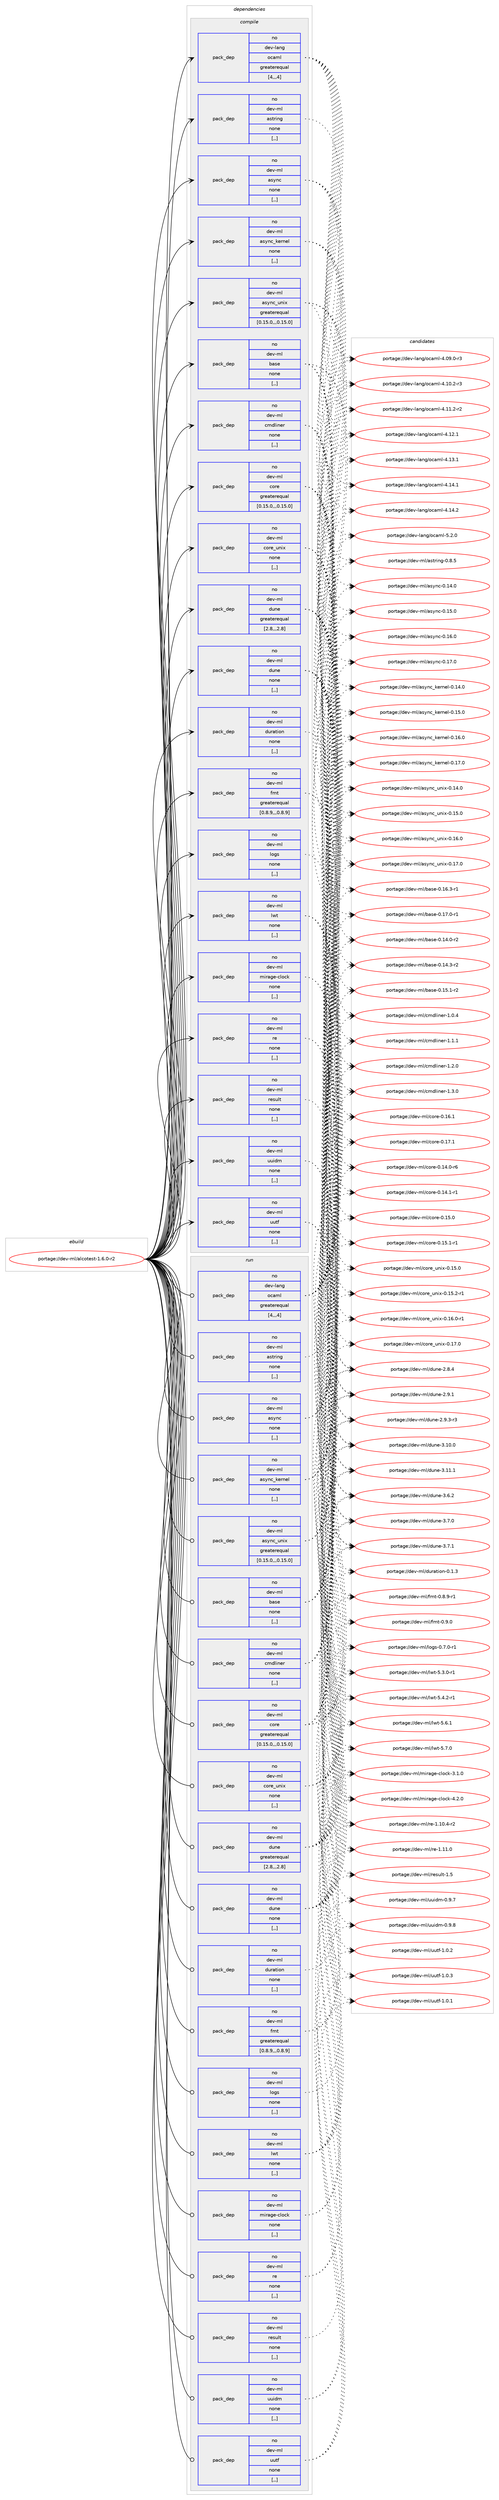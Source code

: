 digraph prolog {

# *************
# Graph options
# *************

newrank=true;
concentrate=true;
compound=true;
graph [rankdir=LR,fontname=Helvetica,fontsize=10,ranksep=1.5];#, ranksep=2.5, nodesep=0.2];
edge  [arrowhead=vee];
node  [fontname=Helvetica,fontsize=10];

# **********
# The ebuild
# **********

subgraph cluster_leftcol {
color=gray;
rank=same;
label=<<i>ebuild</i>>;
id [label="portage://dev-ml/alcotest-1.6.0-r2", color=red, width=4, href="../dev-ml/alcotest-1.6.0-r2.svg"];
}

# ****************
# The dependencies
# ****************

subgraph cluster_midcol {
color=gray;
label=<<i>dependencies</i>>;
subgraph cluster_compile {
fillcolor="#eeeeee";
style=filled;
label=<<i>compile</i>>;
subgraph pack84389 {
dependency113987 [label=<<TABLE BORDER="0" CELLBORDER="1" CELLSPACING="0" CELLPADDING="4" WIDTH="220"><TR><TD ROWSPAN="6" CELLPADDING="30">pack_dep</TD></TR><TR><TD WIDTH="110">no</TD></TR><TR><TD>dev-lang</TD></TR><TR><TD>ocaml</TD></TR><TR><TD>greaterequal</TD></TR><TR><TD>[4,,,4]</TD></TR></TABLE>>, shape=none, color=blue];
}
id:e -> dependency113987:w [weight=20,style="solid",arrowhead="vee"];
subgraph pack84390 {
dependency113988 [label=<<TABLE BORDER="0" CELLBORDER="1" CELLSPACING="0" CELLPADDING="4" WIDTH="220"><TR><TD ROWSPAN="6" CELLPADDING="30">pack_dep</TD></TR><TR><TD WIDTH="110">no</TD></TR><TR><TD>dev-ml</TD></TR><TR><TD>astring</TD></TR><TR><TD>none</TD></TR><TR><TD>[,,]</TD></TR></TABLE>>, shape=none, color=blue];
}
id:e -> dependency113988:w [weight=20,style="solid",arrowhead="vee"];
subgraph pack84391 {
dependency113989 [label=<<TABLE BORDER="0" CELLBORDER="1" CELLSPACING="0" CELLPADDING="4" WIDTH="220"><TR><TD ROWSPAN="6" CELLPADDING="30">pack_dep</TD></TR><TR><TD WIDTH="110">no</TD></TR><TR><TD>dev-ml</TD></TR><TR><TD>async</TD></TR><TR><TD>none</TD></TR><TR><TD>[,,]</TD></TR></TABLE>>, shape=none, color=blue];
}
id:e -> dependency113989:w [weight=20,style="solid",arrowhead="vee"];
subgraph pack84392 {
dependency113990 [label=<<TABLE BORDER="0" CELLBORDER="1" CELLSPACING="0" CELLPADDING="4" WIDTH="220"><TR><TD ROWSPAN="6" CELLPADDING="30">pack_dep</TD></TR><TR><TD WIDTH="110">no</TD></TR><TR><TD>dev-ml</TD></TR><TR><TD>async_kernel</TD></TR><TR><TD>none</TD></TR><TR><TD>[,,]</TD></TR></TABLE>>, shape=none, color=blue];
}
id:e -> dependency113990:w [weight=20,style="solid",arrowhead="vee"];
subgraph pack84393 {
dependency113991 [label=<<TABLE BORDER="0" CELLBORDER="1" CELLSPACING="0" CELLPADDING="4" WIDTH="220"><TR><TD ROWSPAN="6" CELLPADDING="30">pack_dep</TD></TR><TR><TD WIDTH="110">no</TD></TR><TR><TD>dev-ml</TD></TR><TR><TD>async_unix</TD></TR><TR><TD>greaterequal</TD></TR><TR><TD>[0.15.0,,,0.15.0]</TD></TR></TABLE>>, shape=none, color=blue];
}
id:e -> dependency113991:w [weight=20,style="solid",arrowhead="vee"];
subgraph pack84394 {
dependency113992 [label=<<TABLE BORDER="0" CELLBORDER="1" CELLSPACING="0" CELLPADDING="4" WIDTH="220"><TR><TD ROWSPAN="6" CELLPADDING="30">pack_dep</TD></TR><TR><TD WIDTH="110">no</TD></TR><TR><TD>dev-ml</TD></TR><TR><TD>base</TD></TR><TR><TD>none</TD></TR><TR><TD>[,,]</TD></TR></TABLE>>, shape=none, color=blue];
}
id:e -> dependency113992:w [weight=20,style="solid",arrowhead="vee"];
subgraph pack84395 {
dependency113993 [label=<<TABLE BORDER="0" CELLBORDER="1" CELLSPACING="0" CELLPADDING="4" WIDTH="220"><TR><TD ROWSPAN="6" CELLPADDING="30">pack_dep</TD></TR><TR><TD WIDTH="110">no</TD></TR><TR><TD>dev-ml</TD></TR><TR><TD>cmdliner</TD></TR><TR><TD>none</TD></TR><TR><TD>[,,]</TD></TR></TABLE>>, shape=none, color=blue];
}
id:e -> dependency113993:w [weight=20,style="solid",arrowhead="vee"];
subgraph pack84396 {
dependency113994 [label=<<TABLE BORDER="0" CELLBORDER="1" CELLSPACING="0" CELLPADDING="4" WIDTH="220"><TR><TD ROWSPAN="6" CELLPADDING="30">pack_dep</TD></TR><TR><TD WIDTH="110">no</TD></TR><TR><TD>dev-ml</TD></TR><TR><TD>core</TD></TR><TR><TD>greaterequal</TD></TR><TR><TD>[0.15.0,,,0.15.0]</TD></TR></TABLE>>, shape=none, color=blue];
}
id:e -> dependency113994:w [weight=20,style="solid",arrowhead="vee"];
subgraph pack84397 {
dependency113995 [label=<<TABLE BORDER="0" CELLBORDER="1" CELLSPACING="0" CELLPADDING="4" WIDTH="220"><TR><TD ROWSPAN="6" CELLPADDING="30">pack_dep</TD></TR><TR><TD WIDTH="110">no</TD></TR><TR><TD>dev-ml</TD></TR><TR><TD>core_unix</TD></TR><TR><TD>none</TD></TR><TR><TD>[,,]</TD></TR></TABLE>>, shape=none, color=blue];
}
id:e -> dependency113995:w [weight=20,style="solid",arrowhead="vee"];
subgraph pack84398 {
dependency113996 [label=<<TABLE BORDER="0" CELLBORDER="1" CELLSPACING="0" CELLPADDING="4" WIDTH="220"><TR><TD ROWSPAN="6" CELLPADDING="30">pack_dep</TD></TR><TR><TD WIDTH="110">no</TD></TR><TR><TD>dev-ml</TD></TR><TR><TD>dune</TD></TR><TR><TD>greaterequal</TD></TR><TR><TD>[2.8,,,2.8]</TD></TR></TABLE>>, shape=none, color=blue];
}
id:e -> dependency113996:w [weight=20,style="solid",arrowhead="vee"];
subgraph pack84399 {
dependency113997 [label=<<TABLE BORDER="0" CELLBORDER="1" CELLSPACING="0" CELLPADDING="4" WIDTH="220"><TR><TD ROWSPAN="6" CELLPADDING="30">pack_dep</TD></TR><TR><TD WIDTH="110">no</TD></TR><TR><TD>dev-ml</TD></TR><TR><TD>dune</TD></TR><TR><TD>none</TD></TR><TR><TD>[,,]</TD></TR></TABLE>>, shape=none, color=blue];
}
id:e -> dependency113997:w [weight=20,style="solid",arrowhead="vee"];
subgraph pack84400 {
dependency113998 [label=<<TABLE BORDER="0" CELLBORDER="1" CELLSPACING="0" CELLPADDING="4" WIDTH="220"><TR><TD ROWSPAN="6" CELLPADDING="30">pack_dep</TD></TR><TR><TD WIDTH="110">no</TD></TR><TR><TD>dev-ml</TD></TR><TR><TD>duration</TD></TR><TR><TD>none</TD></TR><TR><TD>[,,]</TD></TR></TABLE>>, shape=none, color=blue];
}
id:e -> dependency113998:w [weight=20,style="solid",arrowhead="vee"];
subgraph pack84401 {
dependency113999 [label=<<TABLE BORDER="0" CELLBORDER="1" CELLSPACING="0" CELLPADDING="4" WIDTH="220"><TR><TD ROWSPAN="6" CELLPADDING="30">pack_dep</TD></TR><TR><TD WIDTH="110">no</TD></TR><TR><TD>dev-ml</TD></TR><TR><TD>fmt</TD></TR><TR><TD>greaterequal</TD></TR><TR><TD>[0.8.9,,,0.8.9]</TD></TR></TABLE>>, shape=none, color=blue];
}
id:e -> dependency113999:w [weight=20,style="solid",arrowhead="vee"];
subgraph pack84402 {
dependency114000 [label=<<TABLE BORDER="0" CELLBORDER="1" CELLSPACING="0" CELLPADDING="4" WIDTH="220"><TR><TD ROWSPAN="6" CELLPADDING="30">pack_dep</TD></TR><TR><TD WIDTH="110">no</TD></TR><TR><TD>dev-ml</TD></TR><TR><TD>logs</TD></TR><TR><TD>none</TD></TR><TR><TD>[,,]</TD></TR></TABLE>>, shape=none, color=blue];
}
id:e -> dependency114000:w [weight=20,style="solid",arrowhead="vee"];
subgraph pack84403 {
dependency114001 [label=<<TABLE BORDER="0" CELLBORDER="1" CELLSPACING="0" CELLPADDING="4" WIDTH="220"><TR><TD ROWSPAN="6" CELLPADDING="30">pack_dep</TD></TR><TR><TD WIDTH="110">no</TD></TR><TR><TD>dev-ml</TD></TR><TR><TD>lwt</TD></TR><TR><TD>none</TD></TR><TR><TD>[,,]</TD></TR></TABLE>>, shape=none, color=blue];
}
id:e -> dependency114001:w [weight=20,style="solid",arrowhead="vee"];
subgraph pack84404 {
dependency114002 [label=<<TABLE BORDER="0" CELLBORDER="1" CELLSPACING="0" CELLPADDING="4" WIDTH="220"><TR><TD ROWSPAN="6" CELLPADDING="30">pack_dep</TD></TR><TR><TD WIDTH="110">no</TD></TR><TR><TD>dev-ml</TD></TR><TR><TD>mirage-clock</TD></TR><TR><TD>none</TD></TR><TR><TD>[,,]</TD></TR></TABLE>>, shape=none, color=blue];
}
id:e -> dependency114002:w [weight=20,style="solid",arrowhead="vee"];
subgraph pack84405 {
dependency114003 [label=<<TABLE BORDER="0" CELLBORDER="1" CELLSPACING="0" CELLPADDING="4" WIDTH="220"><TR><TD ROWSPAN="6" CELLPADDING="30">pack_dep</TD></TR><TR><TD WIDTH="110">no</TD></TR><TR><TD>dev-ml</TD></TR><TR><TD>re</TD></TR><TR><TD>none</TD></TR><TR><TD>[,,]</TD></TR></TABLE>>, shape=none, color=blue];
}
id:e -> dependency114003:w [weight=20,style="solid",arrowhead="vee"];
subgraph pack84406 {
dependency114004 [label=<<TABLE BORDER="0" CELLBORDER="1" CELLSPACING="0" CELLPADDING="4" WIDTH="220"><TR><TD ROWSPAN="6" CELLPADDING="30">pack_dep</TD></TR><TR><TD WIDTH="110">no</TD></TR><TR><TD>dev-ml</TD></TR><TR><TD>result</TD></TR><TR><TD>none</TD></TR><TR><TD>[,,]</TD></TR></TABLE>>, shape=none, color=blue];
}
id:e -> dependency114004:w [weight=20,style="solid",arrowhead="vee"];
subgraph pack84407 {
dependency114005 [label=<<TABLE BORDER="0" CELLBORDER="1" CELLSPACING="0" CELLPADDING="4" WIDTH="220"><TR><TD ROWSPAN="6" CELLPADDING="30">pack_dep</TD></TR><TR><TD WIDTH="110">no</TD></TR><TR><TD>dev-ml</TD></TR><TR><TD>uuidm</TD></TR><TR><TD>none</TD></TR><TR><TD>[,,]</TD></TR></TABLE>>, shape=none, color=blue];
}
id:e -> dependency114005:w [weight=20,style="solid",arrowhead="vee"];
subgraph pack84408 {
dependency114006 [label=<<TABLE BORDER="0" CELLBORDER="1" CELLSPACING="0" CELLPADDING="4" WIDTH="220"><TR><TD ROWSPAN="6" CELLPADDING="30">pack_dep</TD></TR><TR><TD WIDTH="110">no</TD></TR><TR><TD>dev-ml</TD></TR><TR><TD>uutf</TD></TR><TR><TD>none</TD></TR><TR><TD>[,,]</TD></TR></TABLE>>, shape=none, color=blue];
}
id:e -> dependency114006:w [weight=20,style="solid",arrowhead="vee"];
}
subgraph cluster_compileandrun {
fillcolor="#eeeeee";
style=filled;
label=<<i>compile and run</i>>;
}
subgraph cluster_run {
fillcolor="#eeeeee";
style=filled;
label=<<i>run</i>>;
subgraph pack84409 {
dependency114007 [label=<<TABLE BORDER="0" CELLBORDER="1" CELLSPACING="0" CELLPADDING="4" WIDTH="220"><TR><TD ROWSPAN="6" CELLPADDING="30">pack_dep</TD></TR><TR><TD WIDTH="110">no</TD></TR><TR><TD>dev-lang</TD></TR><TR><TD>ocaml</TD></TR><TR><TD>greaterequal</TD></TR><TR><TD>[4,,,4]</TD></TR></TABLE>>, shape=none, color=blue];
}
id:e -> dependency114007:w [weight=20,style="solid",arrowhead="odot"];
subgraph pack84410 {
dependency114008 [label=<<TABLE BORDER="0" CELLBORDER="1" CELLSPACING="0" CELLPADDING="4" WIDTH="220"><TR><TD ROWSPAN="6" CELLPADDING="30">pack_dep</TD></TR><TR><TD WIDTH="110">no</TD></TR><TR><TD>dev-ml</TD></TR><TR><TD>astring</TD></TR><TR><TD>none</TD></TR><TR><TD>[,,]</TD></TR></TABLE>>, shape=none, color=blue];
}
id:e -> dependency114008:w [weight=20,style="solid",arrowhead="odot"];
subgraph pack84411 {
dependency114009 [label=<<TABLE BORDER="0" CELLBORDER="1" CELLSPACING="0" CELLPADDING="4" WIDTH="220"><TR><TD ROWSPAN="6" CELLPADDING="30">pack_dep</TD></TR><TR><TD WIDTH="110">no</TD></TR><TR><TD>dev-ml</TD></TR><TR><TD>async</TD></TR><TR><TD>none</TD></TR><TR><TD>[,,]</TD></TR></TABLE>>, shape=none, color=blue];
}
id:e -> dependency114009:w [weight=20,style="solid",arrowhead="odot"];
subgraph pack84412 {
dependency114010 [label=<<TABLE BORDER="0" CELLBORDER="1" CELLSPACING="0" CELLPADDING="4" WIDTH="220"><TR><TD ROWSPAN="6" CELLPADDING="30">pack_dep</TD></TR><TR><TD WIDTH="110">no</TD></TR><TR><TD>dev-ml</TD></TR><TR><TD>async_kernel</TD></TR><TR><TD>none</TD></TR><TR><TD>[,,]</TD></TR></TABLE>>, shape=none, color=blue];
}
id:e -> dependency114010:w [weight=20,style="solid",arrowhead="odot"];
subgraph pack84413 {
dependency114011 [label=<<TABLE BORDER="0" CELLBORDER="1" CELLSPACING="0" CELLPADDING="4" WIDTH="220"><TR><TD ROWSPAN="6" CELLPADDING="30">pack_dep</TD></TR><TR><TD WIDTH="110">no</TD></TR><TR><TD>dev-ml</TD></TR><TR><TD>async_unix</TD></TR><TR><TD>greaterequal</TD></TR><TR><TD>[0.15.0,,,0.15.0]</TD></TR></TABLE>>, shape=none, color=blue];
}
id:e -> dependency114011:w [weight=20,style="solid",arrowhead="odot"];
subgraph pack84414 {
dependency114012 [label=<<TABLE BORDER="0" CELLBORDER="1" CELLSPACING="0" CELLPADDING="4" WIDTH="220"><TR><TD ROWSPAN="6" CELLPADDING="30">pack_dep</TD></TR><TR><TD WIDTH="110">no</TD></TR><TR><TD>dev-ml</TD></TR><TR><TD>base</TD></TR><TR><TD>none</TD></TR><TR><TD>[,,]</TD></TR></TABLE>>, shape=none, color=blue];
}
id:e -> dependency114012:w [weight=20,style="solid",arrowhead="odot"];
subgraph pack84415 {
dependency114013 [label=<<TABLE BORDER="0" CELLBORDER="1" CELLSPACING="0" CELLPADDING="4" WIDTH="220"><TR><TD ROWSPAN="6" CELLPADDING="30">pack_dep</TD></TR><TR><TD WIDTH="110">no</TD></TR><TR><TD>dev-ml</TD></TR><TR><TD>cmdliner</TD></TR><TR><TD>none</TD></TR><TR><TD>[,,]</TD></TR></TABLE>>, shape=none, color=blue];
}
id:e -> dependency114013:w [weight=20,style="solid",arrowhead="odot"];
subgraph pack84416 {
dependency114014 [label=<<TABLE BORDER="0" CELLBORDER="1" CELLSPACING="0" CELLPADDING="4" WIDTH="220"><TR><TD ROWSPAN="6" CELLPADDING="30">pack_dep</TD></TR><TR><TD WIDTH="110">no</TD></TR><TR><TD>dev-ml</TD></TR><TR><TD>core</TD></TR><TR><TD>greaterequal</TD></TR><TR><TD>[0.15.0,,,0.15.0]</TD></TR></TABLE>>, shape=none, color=blue];
}
id:e -> dependency114014:w [weight=20,style="solid",arrowhead="odot"];
subgraph pack84417 {
dependency114015 [label=<<TABLE BORDER="0" CELLBORDER="1" CELLSPACING="0" CELLPADDING="4" WIDTH="220"><TR><TD ROWSPAN="6" CELLPADDING="30">pack_dep</TD></TR><TR><TD WIDTH="110">no</TD></TR><TR><TD>dev-ml</TD></TR><TR><TD>core_unix</TD></TR><TR><TD>none</TD></TR><TR><TD>[,,]</TD></TR></TABLE>>, shape=none, color=blue];
}
id:e -> dependency114015:w [weight=20,style="solid",arrowhead="odot"];
subgraph pack84418 {
dependency114016 [label=<<TABLE BORDER="0" CELLBORDER="1" CELLSPACING="0" CELLPADDING="4" WIDTH="220"><TR><TD ROWSPAN="6" CELLPADDING="30">pack_dep</TD></TR><TR><TD WIDTH="110">no</TD></TR><TR><TD>dev-ml</TD></TR><TR><TD>dune</TD></TR><TR><TD>greaterequal</TD></TR><TR><TD>[2.8,,,2.8]</TD></TR></TABLE>>, shape=none, color=blue];
}
id:e -> dependency114016:w [weight=20,style="solid",arrowhead="odot"];
subgraph pack84419 {
dependency114017 [label=<<TABLE BORDER="0" CELLBORDER="1" CELLSPACING="0" CELLPADDING="4" WIDTH="220"><TR><TD ROWSPAN="6" CELLPADDING="30">pack_dep</TD></TR><TR><TD WIDTH="110">no</TD></TR><TR><TD>dev-ml</TD></TR><TR><TD>dune</TD></TR><TR><TD>none</TD></TR><TR><TD>[,,]</TD></TR></TABLE>>, shape=none, color=blue];
}
id:e -> dependency114017:w [weight=20,style="solid",arrowhead="odot"];
subgraph pack84420 {
dependency114018 [label=<<TABLE BORDER="0" CELLBORDER="1" CELLSPACING="0" CELLPADDING="4" WIDTH="220"><TR><TD ROWSPAN="6" CELLPADDING="30">pack_dep</TD></TR><TR><TD WIDTH="110">no</TD></TR><TR><TD>dev-ml</TD></TR><TR><TD>duration</TD></TR><TR><TD>none</TD></TR><TR><TD>[,,]</TD></TR></TABLE>>, shape=none, color=blue];
}
id:e -> dependency114018:w [weight=20,style="solid",arrowhead="odot"];
subgraph pack84421 {
dependency114019 [label=<<TABLE BORDER="0" CELLBORDER="1" CELLSPACING="0" CELLPADDING="4" WIDTH="220"><TR><TD ROWSPAN="6" CELLPADDING="30">pack_dep</TD></TR><TR><TD WIDTH="110">no</TD></TR><TR><TD>dev-ml</TD></TR><TR><TD>fmt</TD></TR><TR><TD>greaterequal</TD></TR><TR><TD>[0.8.9,,,0.8.9]</TD></TR></TABLE>>, shape=none, color=blue];
}
id:e -> dependency114019:w [weight=20,style="solid",arrowhead="odot"];
subgraph pack84422 {
dependency114020 [label=<<TABLE BORDER="0" CELLBORDER="1" CELLSPACING="0" CELLPADDING="4" WIDTH="220"><TR><TD ROWSPAN="6" CELLPADDING="30">pack_dep</TD></TR><TR><TD WIDTH="110">no</TD></TR><TR><TD>dev-ml</TD></TR><TR><TD>logs</TD></TR><TR><TD>none</TD></TR><TR><TD>[,,]</TD></TR></TABLE>>, shape=none, color=blue];
}
id:e -> dependency114020:w [weight=20,style="solid",arrowhead="odot"];
subgraph pack84423 {
dependency114021 [label=<<TABLE BORDER="0" CELLBORDER="1" CELLSPACING="0" CELLPADDING="4" WIDTH="220"><TR><TD ROWSPAN="6" CELLPADDING="30">pack_dep</TD></TR><TR><TD WIDTH="110">no</TD></TR><TR><TD>dev-ml</TD></TR><TR><TD>lwt</TD></TR><TR><TD>none</TD></TR><TR><TD>[,,]</TD></TR></TABLE>>, shape=none, color=blue];
}
id:e -> dependency114021:w [weight=20,style="solid",arrowhead="odot"];
subgraph pack84424 {
dependency114022 [label=<<TABLE BORDER="0" CELLBORDER="1" CELLSPACING="0" CELLPADDING="4" WIDTH="220"><TR><TD ROWSPAN="6" CELLPADDING="30">pack_dep</TD></TR><TR><TD WIDTH="110">no</TD></TR><TR><TD>dev-ml</TD></TR><TR><TD>mirage-clock</TD></TR><TR><TD>none</TD></TR><TR><TD>[,,]</TD></TR></TABLE>>, shape=none, color=blue];
}
id:e -> dependency114022:w [weight=20,style="solid",arrowhead="odot"];
subgraph pack84425 {
dependency114023 [label=<<TABLE BORDER="0" CELLBORDER="1" CELLSPACING="0" CELLPADDING="4" WIDTH="220"><TR><TD ROWSPAN="6" CELLPADDING="30">pack_dep</TD></TR><TR><TD WIDTH="110">no</TD></TR><TR><TD>dev-ml</TD></TR><TR><TD>re</TD></TR><TR><TD>none</TD></TR><TR><TD>[,,]</TD></TR></TABLE>>, shape=none, color=blue];
}
id:e -> dependency114023:w [weight=20,style="solid",arrowhead="odot"];
subgraph pack84426 {
dependency114024 [label=<<TABLE BORDER="0" CELLBORDER="1" CELLSPACING="0" CELLPADDING="4" WIDTH="220"><TR><TD ROWSPAN="6" CELLPADDING="30">pack_dep</TD></TR><TR><TD WIDTH="110">no</TD></TR><TR><TD>dev-ml</TD></TR><TR><TD>result</TD></TR><TR><TD>none</TD></TR><TR><TD>[,,]</TD></TR></TABLE>>, shape=none, color=blue];
}
id:e -> dependency114024:w [weight=20,style="solid",arrowhead="odot"];
subgraph pack84427 {
dependency114025 [label=<<TABLE BORDER="0" CELLBORDER="1" CELLSPACING="0" CELLPADDING="4" WIDTH="220"><TR><TD ROWSPAN="6" CELLPADDING="30">pack_dep</TD></TR><TR><TD WIDTH="110">no</TD></TR><TR><TD>dev-ml</TD></TR><TR><TD>uuidm</TD></TR><TR><TD>none</TD></TR><TR><TD>[,,]</TD></TR></TABLE>>, shape=none, color=blue];
}
id:e -> dependency114025:w [weight=20,style="solid",arrowhead="odot"];
subgraph pack84428 {
dependency114026 [label=<<TABLE BORDER="0" CELLBORDER="1" CELLSPACING="0" CELLPADDING="4" WIDTH="220"><TR><TD ROWSPAN="6" CELLPADDING="30">pack_dep</TD></TR><TR><TD WIDTH="110">no</TD></TR><TR><TD>dev-ml</TD></TR><TR><TD>uutf</TD></TR><TR><TD>none</TD></TR><TR><TD>[,,]</TD></TR></TABLE>>, shape=none, color=blue];
}
id:e -> dependency114026:w [weight=20,style="solid",arrowhead="odot"];
}
}

# **************
# The candidates
# **************

subgraph cluster_choices {
rank=same;
color=gray;
label=<<i>candidates</i>>;

subgraph choice84389 {
color=black;
nodesep=1;
choice1001011184510897110103471119997109108455246485746484511451 [label="portage://dev-lang/ocaml-4.09.0-r3", color=red, width=4,href="../dev-lang/ocaml-4.09.0-r3.svg"];
choice1001011184510897110103471119997109108455246494846504511451 [label="portage://dev-lang/ocaml-4.10.2-r3", color=red, width=4,href="../dev-lang/ocaml-4.10.2-r3.svg"];
choice1001011184510897110103471119997109108455246494946504511450 [label="portage://dev-lang/ocaml-4.11.2-r2", color=red, width=4,href="../dev-lang/ocaml-4.11.2-r2.svg"];
choice100101118451089711010347111999710910845524649504649 [label="portage://dev-lang/ocaml-4.12.1", color=red, width=4,href="../dev-lang/ocaml-4.12.1.svg"];
choice100101118451089711010347111999710910845524649514649 [label="portage://dev-lang/ocaml-4.13.1", color=red, width=4,href="../dev-lang/ocaml-4.13.1.svg"];
choice100101118451089711010347111999710910845524649524649 [label="portage://dev-lang/ocaml-4.14.1", color=red, width=4,href="../dev-lang/ocaml-4.14.1.svg"];
choice100101118451089711010347111999710910845524649524650 [label="portage://dev-lang/ocaml-4.14.2", color=red, width=4,href="../dev-lang/ocaml-4.14.2.svg"];
choice1001011184510897110103471119997109108455346504648 [label="portage://dev-lang/ocaml-5.2.0", color=red, width=4,href="../dev-lang/ocaml-5.2.0.svg"];
dependency113987:e -> choice1001011184510897110103471119997109108455246485746484511451:w [style=dotted,weight="100"];
dependency113987:e -> choice1001011184510897110103471119997109108455246494846504511451:w [style=dotted,weight="100"];
dependency113987:e -> choice1001011184510897110103471119997109108455246494946504511450:w [style=dotted,weight="100"];
dependency113987:e -> choice100101118451089711010347111999710910845524649504649:w [style=dotted,weight="100"];
dependency113987:e -> choice100101118451089711010347111999710910845524649514649:w [style=dotted,weight="100"];
dependency113987:e -> choice100101118451089711010347111999710910845524649524649:w [style=dotted,weight="100"];
dependency113987:e -> choice100101118451089711010347111999710910845524649524650:w [style=dotted,weight="100"];
dependency113987:e -> choice1001011184510897110103471119997109108455346504648:w [style=dotted,weight="100"];
}
subgraph choice84390 {
color=black;
nodesep=1;
choice100101118451091084797115116114105110103454846564653 [label="portage://dev-ml/astring-0.8.5", color=red, width=4,href="../dev-ml/astring-0.8.5.svg"];
dependency113988:e -> choice100101118451091084797115116114105110103454846564653:w [style=dotted,weight="100"];
}
subgraph choice84391 {
color=black;
nodesep=1;
choice1001011184510910847971151211109945484649524648 [label="portage://dev-ml/async-0.14.0", color=red, width=4,href="../dev-ml/async-0.14.0.svg"];
choice1001011184510910847971151211109945484649534648 [label="portage://dev-ml/async-0.15.0", color=red, width=4,href="../dev-ml/async-0.15.0.svg"];
choice1001011184510910847971151211109945484649544648 [label="portage://dev-ml/async-0.16.0", color=red, width=4,href="../dev-ml/async-0.16.0.svg"];
choice1001011184510910847971151211109945484649554648 [label="portage://dev-ml/async-0.17.0", color=red, width=4,href="../dev-ml/async-0.17.0.svg"];
dependency113989:e -> choice1001011184510910847971151211109945484649524648:w [style=dotted,weight="100"];
dependency113989:e -> choice1001011184510910847971151211109945484649534648:w [style=dotted,weight="100"];
dependency113989:e -> choice1001011184510910847971151211109945484649544648:w [style=dotted,weight="100"];
dependency113989:e -> choice1001011184510910847971151211109945484649554648:w [style=dotted,weight="100"];
}
subgraph choice84392 {
color=black;
nodesep=1;
choice100101118451091084797115121110999510710111411010110845484649524648 [label="portage://dev-ml/async_kernel-0.14.0", color=red, width=4,href="../dev-ml/async_kernel-0.14.0.svg"];
choice100101118451091084797115121110999510710111411010110845484649534648 [label="portage://dev-ml/async_kernel-0.15.0", color=red, width=4,href="../dev-ml/async_kernel-0.15.0.svg"];
choice100101118451091084797115121110999510710111411010110845484649544648 [label="portage://dev-ml/async_kernel-0.16.0", color=red, width=4,href="../dev-ml/async_kernel-0.16.0.svg"];
choice100101118451091084797115121110999510710111411010110845484649554648 [label="portage://dev-ml/async_kernel-0.17.0", color=red, width=4,href="../dev-ml/async_kernel-0.17.0.svg"];
dependency113990:e -> choice100101118451091084797115121110999510710111411010110845484649524648:w [style=dotted,weight="100"];
dependency113990:e -> choice100101118451091084797115121110999510710111411010110845484649534648:w [style=dotted,weight="100"];
dependency113990:e -> choice100101118451091084797115121110999510710111411010110845484649544648:w [style=dotted,weight="100"];
dependency113990:e -> choice100101118451091084797115121110999510710111411010110845484649554648:w [style=dotted,weight="100"];
}
subgraph choice84393 {
color=black;
nodesep=1;
choice100101118451091084797115121110999511711010512045484649524648 [label="portage://dev-ml/async_unix-0.14.0", color=red, width=4,href="../dev-ml/async_unix-0.14.0.svg"];
choice100101118451091084797115121110999511711010512045484649534648 [label="portage://dev-ml/async_unix-0.15.0", color=red, width=4,href="../dev-ml/async_unix-0.15.0.svg"];
choice100101118451091084797115121110999511711010512045484649544648 [label="portage://dev-ml/async_unix-0.16.0", color=red, width=4,href="../dev-ml/async_unix-0.16.0.svg"];
choice100101118451091084797115121110999511711010512045484649554648 [label="portage://dev-ml/async_unix-0.17.0", color=red, width=4,href="../dev-ml/async_unix-0.17.0.svg"];
dependency113991:e -> choice100101118451091084797115121110999511711010512045484649524648:w [style=dotted,weight="100"];
dependency113991:e -> choice100101118451091084797115121110999511711010512045484649534648:w [style=dotted,weight="100"];
dependency113991:e -> choice100101118451091084797115121110999511711010512045484649544648:w [style=dotted,weight="100"];
dependency113991:e -> choice100101118451091084797115121110999511711010512045484649554648:w [style=dotted,weight="100"];
}
subgraph choice84394 {
color=black;
nodesep=1;
choice10010111845109108479897115101454846495246484511450 [label="portage://dev-ml/base-0.14.0-r2", color=red, width=4,href="../dev-ml/base-0.14.0-r2.svg"];
choice10010111845109108479897115101454846495246514511450 [label="portage://dev-ml/base-0.14.3-r2", color=red, width=4,href="../dev-ml/base-0.14.3-r2.svg"];
choice10010111845109108479897115101454846495346494511450 [label="portage://dev-ml/base-0.15.1-r2", color=red, width=4,href="../dev-ml/base-0.15.1-r2.svg"];
choice10010111845109108479897115101454846495446514511449 [label="portage://dev-ml/base-0.16.3-r1", color=red, width=4,href="../dev-ml/base-0.16.3-r1.svg"];
choice10010111845109108479897115101454846495546484511449 [label="portage://dev-ml/base-0.17.0-r1", color=red, width=4,href="../dev-ml/base-0.17.0-r1.svg"];
dependency113992:e -> choice10010111845109108479897115101454846495246484511450:w [style=dotted,weight="100"];
dependency113992:e -> choice10010111845109108479897115101454846495246514511450:w [style=dotted,weight="100"];
dependency113992:e -> choice10010111845109108479897115101454846495346494511450:w [style=dotted,weight="100"];
dependency113992:e -> choice10010111845109108479897115101454846495446514511449:w [style=dotted,weight="100"];
dependency113992:e -> choice10010111845109108479897115101454846495546484511449:w [style=dotted,weight="100"];
}
subgraph choice84395 {
color=black;
nodesep=1;
choice100101118451091084799109100108105110101114454946484652 [label="portage://dev-ml/cmdliner-1.0.4", color=red, width=4,href="../dev-ml/cmdliner-1.0.4.svg"];
choice100101118451091084799109100108105110101114454946494649 [label="portage://dev-ml/cmdliner-1.1.1", color=red, width=4,href="../dev-ml/cmdliner-1.1.1.svg"];
choice100101118451091084799109100108105110101114454946504648 [label="portage://dev-ml/cmdliner-1.2.0", color=red, width=4,href="../dev-ml/cmdliner-1.2.0.svg"];
choice100101118451091084799109100108105110101114454946514648 [label="portage://dev-ml/cmdliner-1.3.0", color=red, width=4,href="../dev-ml/cmdliner-1.3.0.svg"];
dependency113993:e -> choice100101118451091084799109100108105110101114454946484652:w [style=dotted,weight="100"];
dependency113993:e -> choice100101118451091084799109100108105110101114454946494649:w [style=dotted,weight="100"];
dependency113993:e -> choice100101118451091084799109100108105110101114454946504648:w [style=dotted,weight="100"];
dependency113993:e -> choice100101118451091084799109100108105110101114454946514648:w [style=dotted,weight="100"];
}
subgraph choice84396 {
color=black;
nodesep=1;
choice100101118451091084799111114101454846495246484511454 [label="portage://dev-ml/core-0.14.0-r6", color=red, width=4,href="../dev-ml/core-0.14.0-r6.svg"];
choice100101118451091084799111114101454846495246494511449 [label="portage://dev-ml/core-0.14.1-r1", color=red, width=4,href="../dev-ml/core-0.14.1-r1.svg"];
choice10010111845109108479911111410145484649534648 [label="portage://dev-ml/core-0.15.0", color=red, width=4,href="../dev-ml/core-0.15.0.svg"];
choice100101118451091084799111114101454846495346494511449 [label="portage://dev-ml/core-0.15.1-r1", color=red, width=4,href="../dev-ml/core-0.15.1-r1.svg"];
choice10010111845109108479911111410145484649544649 [label="portage://dev-ml/core-0.16.1", color=red, width=4,href="../dev-ml/core-0.16.1.svg"];
choice10010111845109108479911111410145484649554649 [label="portage://dev-ml/core-0.17.1", color=red, width=4,href="../dev-ml/core-0.17.1.svg"];
dependency113994:e -> choice100101118451091084799111114101454846495246484511454:w [style=dotted,weight="100"];
dependency113994:e -> choice100101118451091084799111114101454846495246494511449:w [style=dotted,weight="100"];
dependency113994:e -> choice10010111845109108479911111410145484649534648:w [style=dotted,weight="100"];
dependency113994:e -> choice100101118451091084799111114101454846495346494511449:w [style=dotted,weight="100"];
dependency113994:e -> choice10010111845109108479911111410145484649544649:w [style=dotted,weight="100"];
dependency113994:e -> choice10010111845109108479911111410145484649554649:w [style=dotted,weight="100"];
}
subgraph choice84397 {
color=black;
nodesep=1;
choice1001011184510910847991111141019511711010512045484649534648 [label="portage://dev-ml/core_unix-0.15.0", color=red, width=4,href="../dev-ml/core_unix-0.15.0.svg"];
choice10010111845109108479911111410195117110105120454846495346504511449 [label="portage://dev-ml/core_unix-0.15.2-r1", color=red, width=4,href="../dev-ml/core_unix-0.15.2-r1.svg"];
choice10010111845109108479911111410195117110105120454846495446484511449 [label="portage://dev-ml/core_unix-0.16.0-r1", color=red, width=4,href="../dev-ml/core_unix-0.16.0-r1.svg"];
choice1001011184510910847991111141019511711010512045484649554648 [label="portage://dev-ml/core_unix-0.17.0", color=red, width=4,href="../dev-ml/core_unix-0.17.0.svg"];
dependency113995:e -> choice1001011184510910847991111141019511711010512045484649534648:w [style=dotted,weight="100"];
dependency113995:e -> choice10010111845109108479911111410195117110105120454846495346504511449:w [style=dotted,weight="100"];
dependency113995:e -> choice10010111845109108479911111410195117110105120454846495446484511449:w [style=dotted,weight="100"];
dependency113995:e -> choice1001011184510910847991111141019511711010512045484649554648:w [style=dotted,weight="100"];
}
subgraph choice84398 {
color=black;
nodesep=1;
choice1001011184510910847100117110101455046564652 [label="portage://dev-ml/dune-2.8.4", color=red, width=4,href="../dev-ml/dune-2.8.4.svg"];
choice1001011184510910847100117110101455046574649 [label="portage://dev-ml/dune-2.9.1", color=red, width=4,href="../dev-ml/dune-2.9.1.svg"];
choice10010111845109108471001171101014550465746514511451 [label="portage://dev-ml/dune-2.9.3-r3", color=red, width=4,href="../dev-ml/dune-2.9.3-r3.svg"];
choice100101118451091084710011711010145514649484648 [label="portage://dev-ml/dune-3.10.0", color=red, width=4,href="../dev-ml/dune-3.10.0.svg"];
choice100101118451091084710011711010145514649494649 [label="portage://dev-ml/dune-3.11.1", color=red, width=4,href="../dev-ml/dune-3.11.1.svg"];
choice1001011184510910847100117110101455146544650 [label="portage://dev-ml/dune-3.6.2", color=red, width=4,href="../dev-ml/dune-3.6.2.svg"];
choice1001011184510910847100117110101455146554648 [label="portage://dev-ml/dune-3.7.0", color=red, width=4,href="../dev-ml/dune-3.7.0.svg"];
choice1001011184510910847100117110101455146554649 [label="portage://dev-ml/dune-3.7.1", color=red, width=4,href="../dev-ml/dune-3.7.1.svg"];
dependency113996:e -> choice1001011184510910847100117110101455046564652:w [style=dotted,weight="100"];
dependency113996:e -> choice1001011184510910847100117110101455046574649:w [style=dotted,weight="100"];
dependency113996:e -> choice10010111845109108471001171101014550465746514511451:w [style=dotted,weight="100"];
dependency113996:e -> choice100101118451091084710011711010145514649484648:w [style=dotted,weight="100"];
dependency113996:e -> choice100101118451091084710011711010145514649494649:w [style=dotted,weight="100"];
dependency113996:e -> choice1001011184510910847100117110101455146544650:w [style=dotted,weight="100"];
dependency113996:e -> choice1001011184510910847100117110101455146554648:w [style=dotted,weight="100"];
dependency113996:e -> choice1001011184510910847100117110101455146554649:w [style=dotted,weight="100"];
}
subgraph choice84399 {
color=black;
nodesep=1;
choice1001011184510910847100117110101455046564652 [label="portage://dev-ml/dune-2.8.4", color=red, width=4,href="../dev-ml/dune-2.8.4.svg"];
choice1001011184510910847100117110101455046574649 [label="portage://dev-ml/dune-2.9.1", color=red, width=4,href="../dev-ml/dune-2.9.1.svg"];
choice10010111845109108471001171101014550465746514511451 [label="portage://dev-ml/dune-2.9.3-r3", color=red, width=4,href="../dev-ml/dune-2.9.3-r3.svg"];
choice100101118451091084710011711010145514649484648 [label="portage://dev-ml/dune-3.10.0", color=red, width=4,href="../dev-ml/dune-3.10.0.svg"];
choice100101118451091084710011711010145514649494649 [label="portage://dev-ml/dune-3.11.1", color=red, width=4,href="../dev-ml/dune-3.11.1.svg"];
choice1001011184510910847100117110101455146544650 [label="portage://dev-ml/dune-3.6.2", color=red, width=4,href="../dev-ml/dune-3.6.2.svg"];
choice1001011184510910847100117110101455146554648 [label="portage://dev-ml/dune-3.7.0", color=red, width=4,href="../dev-ml/dune-3.7.0.svg"];
choice1001011184510910847100117110101455146554649 [label="portage://dev-ml/dune-3.7.1", color=red, width=4,href="../dev-ml/dune-3.7.1.svg"];
dependency113997:e -> choice1001011184510910847100117110101455046564652:w [style=dotted,weight="100"];
dependency113997:e -> choice1001011184510910847100117110101455046574649:w [style=dotted,weight="100"];
dependency113997:e -> choice10010111845109108471001171101014550465746514511451:w [style=dotted,weight="100"];
dependency113997:e -> choice100101118451091084710011711010145514649484648:w [style=dotted,weight="100"];
dependency113997:e -> choice100101118451091084710011711010145514649494649:w [style=dotted,weight="100"];
dependency113997:e -> choice1001011184510910847100117110101455146544650:w [style=dotted,weight="100"];
dependency113997:e -> choice1001011184510910847100117110101455146554648:w [style=dotted,weight="100"];
dependency113997:e -> choice1001011184510910847100117110101455146554649:w [style=dotted,weight="100"];
}
subgraph choice84400 {
color=black;
nodesep=1;
choice100101118451091084710011711497116105111110454846494651 [label="portage://dev-ml/duration-0.1.3", color=red, width=4,href="../dev-ml/duration-0.1.3.svg"];
dependency113998:e -> choice100101118451091084710011711497116105111110454846494651:w [style=dotted,weight="100"];
}
subgraph choice84401 {
color=black;
nodesep=1;
choice10010111845109108471021091164548465646574511449 [label="portage://dev-ml/fmt-0.8.9-r1", color=red, width=4,href="../dev-ml/fmt-0.8.9-r1.svg"];
choice1001011184510910847102109116454846574648 [label="portage://dev-ml/fmt-0.9.0", color=red, width=4,href="../dev-ml/fmt-0.9.0.svg"];
dependency113999:e -> choice10010111845109108471021091164548465646574511449:w [style=dotted,weight="100"];
dependency113999:e -> choice1001011184510910847102109116454846574648:w [style=dotted,weight="100"];
}
subgraph choice84402 {
color=black;
nodesep=1;
choice10010111845109108471081111031154548465546484511449 [label="portage://dev-ml/logs-0.7.0-r1", color=red, width=4,href="../dev-ml/logs-0.7.0-r1.svg"];
dependency114000:e -> choice10010111845109108471081111031154548465546484511449:w [style=dotted,weight="100"];
}
subgraph choice84403 {
color=black;
nodesep=1;
choice10010111845109108471081191164553465146484511449 [label="portage://dev-ml/lwt-5.3.0-r1", color=red, width=4,href="../dev-ml/lwt-5.3.0-r1.svg"];
choice10010111845109108471081191164553465246504511449 [label="portage://dev-ml/lwt-5.4.2-r1", color=red, width=4,href="../dev-ml/lwt-5.4.2-r1.svg"];
choice1001011184510910847108119116455346544649 [label="portage://dev-ml/lwt-5.6.1", color=red, width=4,href="../dev-ml/lwt-5.6.1.svg"];
choice1001011184510910847108119116455346554648 [label="portage://dev-ml/lwt-5.7.0", color=red, width=4,href="../dev-ml/lwt-5.7.0.svg"];
dependency114001:e -> choice10010111845109108471081191164553465146484511449:w [style=dotted,weight="100"];
dependency114001:e -> choice10010111845109108471081191164553465246504511449:w [style=dotted,weight="100"];
dependency114001:e -> choice1001011184510910847108119116455346544649:w [style=dotted,weight="100"];
dependency114001:e -> choice1001011184510910847108119116455346554648:w [style=dotted,weight="100"];
}
subgraph choice84404 {
color=black;
nodesep=1;
choice100101118451091084710910511497103101459910811199107455146494648 [label="portage://dev-ml/mirage-clock-3.1.0", color=red, width=4,href="../dev-ml/mirage-clock-3.1.0.svg"];
choice100101118451091084710910511497103101459910811199107455246504648 [label="portage://dev-ml/mirage-clock-4.2.0", color=red, width=4,href="../dev-ml/mirage-clock-4.2.0.svg"];
dependency114002:e -> choice100101118451091084710910511497103101459910811199107455146494648:w [style=dotted,weight="100"];
dependency114002:e -> choice100101118451091084710910511497103101459910811199107455246504648:w [style=dotted,weight="100"];
}
subgraph choice84405 {
color=black;
nodesep=1;
choice1001011184510910847114101454946494846524511450 [label="portage://dev-ml/re-1.10.4-r2", color=red, width=4,href="../dev-ml/re-1.10.4-r2.svg"];
choice100101118451091084711410145494649494648 [label="portage://dev-ml/re-1.11.0", color=red, width=4,href="../dev-ml/re-1.11.0.svg"];
dependency114003:e -> choice1001011184510910847114101454946494846524511450:w [style=dotted,weight="100"];
dependency114003:e -> choice100101118451091084711410145494649494648:w [style=dotted,weight="100"];
}
subgraph choice84406 {
color=black;
nodesep=1;
choice100101118451091084711410111511710811645494653 [label="portage://dev-ml/result-1.5", color=red, width=4,href="../dev-ml/result-1.5.svg"];
dependency114004:e -> choice100101118451091084711410111511710811645494653:w [style=dotted,weight="100"];
}
subgraph choice84407 {
color=black;
nodesep=1;
choice1001011184510910847117117105100109454846574655 [label="portage://dev-ml/uuidm-0.9.7", color=red, width=4,href="../dev-ml/uuidm-0.9.7.svg"];
choice1001011184510910847117117105100109454846574656 [label="portage://dev-ml/uuidm-0.9.8", color=red, width=4,href="../dev-ml/uuidm-0.9.8.svg"];
dependency114005:e -> choice1001011184510910847117117105100109454846574655:w [style=dotted,weight="100"];
dependency114005:e -> choice1001011184510910847117117105100109454846574656:w [style=dotted,weight="100"];
}
subgraph choice84408 {
color=black;
nodesep=1;
choice1001011184510910847117117116102454946484649 [label="portage://dev-ml/uutf-1.0.1", color=red, width=4,href="../dev-ml/uutf-1.0.1.svg"];
choice1001011184510910847117117116102454946484650 [label="portage://dev-ml/uutf-1.0.2", color=red, width=4,href="../dev-ml/uutf-1.0.2.svg"];
choice1001011184510910847117117116102454946484651 [label="portage://dev-ml/uutf-1.0.3", color=red, width=4,href="../dev-ml/uutf-1.0.3.svg"];
dependency114006:e -> choice1001011184510910847117117116102454946484649:w [style=dotted,weight="100"];
dependency114006:e -> choice1001011184510910847117117116102454946484650:w [style=dotted,weight="100"];
dependency114006:e -> choice1001011184510910847117117116102454946484651:w [style=dotted,weight="100"];
}
subgraph choice84409 {
color=black;
nodesep=1;
choice1001011184510897110103471119997109108455246485746484511451 [label="portage://dev-lang/ocaml-4.09.0-r3", color=red, width=4,href="../dev-lang/ocaml-4.09.0-r3.svg"];
choice1001011184510897110103471119997109108455246494846504511451 [label="portage://dev-lang/ocaml-4.10.2-r3", color=red, width=4,href="../dev-lang/ocaml-4.10.2-r3.svg"];
choice1001011184510897110103471119997109108455246494946504511450 [label="portage://dev-lang/ocaml-4.11.2-r2", color=red, width=4,href="../dev-lang/ocaml-4.11.2-r2.svg"];
choice100101118451089711010347111999710910845524649504649 [label="portage://dev-lang/ocaml-4.12.1", color=red, width=4,href="../dev-lang/ocaml-4.12.1.svg"];
choice100101118451089711010347111999710910845524649514649 [label="portage://dev-lang/ocaml-4.13.1", color=red, width=4,href="../dev-lang/ocaml-4.13.1.svg"];
choice100101118451089711010347111999710910845524649524649 [label="portage://dev-lang/ocaml-4.14.1", color=red, width=4,href="../dev-lang/ocaml-4.14.1.svg"];
choice100101118451089711010347111999710910845524649524650 [label="portage://dev-lang/ocaml-4.14.2", color=red, width=4,href="../dev-lang/ocaml-4.14.2.svg"];
choice1001011184510897110103471119997109108455346504648 [label="portage://dev-lang/ocaml-5.2.0", color=red, width=4,href="../dev-lang/ocaml-5.2.0.svg"];
dependency114007:e -> choice1001011184510897110103471119997109108455246485746484511451:w [style=dotted,weight="100"];
dependency114007:e -> choice1001011184510897110103471119997109108455246494846504511451:w [style=dotted,weight="100"];
dependency114007:e -> choice1001011184510897110103471119997109108455246494946504511450:w [style=dotted,weight="100"];
dependency114007:e -> choice100101118451089711010347111999710910845524649504649:w [style=dotted,weight="100"];
dependency114007:e -> choice100101118451089711010347111999710910845524649514649:w [style=dotted,weight="100"];
dependency114007:e -> choice100101118451089711010347111999710910845524649524649:w [style=dotted,weight="100"];
dependency114007:e -> choice100101118451089711010347111999710910845524649524650:w [style=dotted,weight="100"];
dependency114007:e -> choice1001011184510897110103471119997109108455346504648:w [style=dotted,weight="100"];
}
subgraph choice84410 {
color=black;
nodesep=1;
choice100101118451091084797115116114105110103454846564653 [label="portage://dev-ml/astring-0.8.5", color=red, width=4,href="../dev-ml/astring-0.8.5.svg"];
dependency114008:e -> choice100101118451091084797115116114105110103454846564653:w [style=dotted,weight="100"];
}
subgraph choice84411 {
color=black;
nodesep=1;
choice1001011184510910847971151211109945484649524648 [label="portage://dev-ml/async-0.14.0", color=red, width=4,href="../dev-ml/async-0.14.0.svg"];
choice1001011184510910847971151211109945484649534648 [label="portage://dev-ml/async-0.15.0", color=red, width=4,href="../dev-ml/async-0.15.0.svg"];
choice1001011184510910847971151211109945484649544648 [label="portage://dev-ml/async-0.16.0", color=red, width=4,href="../dev-ml/async-0.16.0.svg"];
choice1001011184510910847971151211109945484649554648 [label="portage://dev-ml/async-0.17.0", color=red, width=4,href="../dev-ml/async-0.17.0.svg"];
dependency114009:e -> choice1001011184510910847971151211109945484649524648:w [style=dotted,weight="100"];
dependency114009:e -> choice1001011184510910847971151211109945484649534648:w [style=dotted,weight="100"];
dependency114009:e -> choice1001011184510910847971151211109945484649544648:w [style=dotted,weight="100"];
dependency114009:e -> choice1001011184510910847971151211109945484649554648:w [style=dotted,weight="100"];
}
subgraph choice84412 {
color=black;
nodesep=1;
choice100101118451091084797115121110999510710111411010110845484649524648 [label="portage://dev-ml/async_kernel-0.14.0", color=red, width=4,href="../dev-ml/async_kernel-0.14.0.svg"];
choice100101118451091084797115121110999510710111411010110845484649534648 [label="portage://dev-ml/async_kernel-0.15.0", color=red, width=4,href="../dev-ml/async_kernel-0.15.0.svg"];
choice100101118451091084797115121110999510710111411010110845484649544648 [label="portage://dev-ml/async_kernel-0.16.0", color=red, width=4,href="../dev-ml/async_kernel-0.16.0.svg"];
choice100101118451091084797115121110999510710111411010110845484649554648 [label="portage://dev-ml/async_kernel-0.17.0", color=red, width=4,href="../dev-ml/async_kernel-0.17.0.svg"];
dependency114010:e -> choice100101118451091084797115121110999510710111411010110845484649524648:w [style=dotted,weight="100"];
dependency114010:e -> choice100101118451091084797115121110999510710111411010110845484649534648:w [style=dotted,weight="100"];
dependency114010:e -> choice100101118451091084797115121110999510710111411010110845484649544648:w [style=dotted,weight="100"];
dependency114010:e -> choice100101118451091084797115121110999510710111411010110845484649554648:w [style=dotted,weight="100"];
}
subgraph choice84413 {
color=black;
nodesep=1;
choice100101118451091084797115121110999511711010512045484649524648 [label="portage://dev-ml/async_unix-0.14.0", color=red, width=4,href="../dev-ml/async_unix-0.14.0.svg"];
choice100101118451091084797115121110999511711010512045484649534648 [label="portage://dev-ml/async_unix-0.15.0", color=red, width=4,href="../dev-ml/async_unix-0.15.0.svg"];
choice100101118451091084797115121110999511711010512045484649544648 [label="portage://dev-ml/async_unix-0.16.0", color=red, width=4,href="../dev-ml/async_unix-0.16.0.svg"];
choice100101118451091084797115121110999511711010512045484649554648 [label="portage://dev-ml/async_unix-0.17.0", color=red, width=4,href="../dev-ml/async_unix-0.17.0.svg"];
dependency114011:e -> choice100101118451091084797115121110999511711010512045484649524648:w [style=dotted,weight="100"];
dependency114011:e -> choice100101118451091084797115121110999511711010512045484649534648:w [style=dotted,weight="100"];
dependency114011:e -> choice100101118451091084797115121110999511711010512045484649544648:w [style=dotted,weight="100"];
dependency114011:e -> choice100101118451091084797115121110999511711010512045484649554648:w [style=dotted,weight="100"];
}
subgraph choice84414 {
color=black;
nodesep=1;
choice10010111845109108479897115101454846495246484511450 [label="portage://dev-ml/base-0.14.0-r2", color=red, width=4,href="../dev-ml/base-0.14.0-r2.svg"];
choice10010111845109108479897115101454846495246514511450 [label="portage://dev-ml/base-0.14.3-r2", color=red, width=4,href="../dev-ml/base-0.14.3-r2.svg"];
choice10010111845109108479897115101454846495346494511450 [label="portage://dev-ml/base-0.15.1-r2", color=red, width=4,href="../dev-ml/base-0.15.1-r2.svg"];
choice10010111845109108479897115101454846495446514511449 [label="portage://dev-ml/base-0.16.3-r1", color=red, width=4,href="../dev-ml/base-0.16.3-r1.svg"];
choice10010111845109108479897115101454846495546484511449 [label="portage://dev-ml/base-0.17.0-r1", color=red, width=4,href="../dev-ml/base-0.17.0-r1.svg"];
dependency114012:e -> choice10010111845109108479897115101454846495246484511450:w [style=dotted,weight="100"];
dependency114012:e -> choice10010111845109108479897115101454846495246514511450:w [style=dotted,weight="100"];
dependency114012:e -> choice10010111845109108479897115101454846495346494511450:w [style=dotted,weight="100"];
dependency114012:e -> choice10010111845109108479897115101454846495446514511449:w [style=dotted,weight="100"];
dependency114012:e -> choice10010111845109108479897115101454846495546484511449:w [style=dotted,weight="100"];
}
subgraph choice84415 {
color=black;
nodesep=1;
choice100101118451091084799109100108105110101114454946484652 [label="portage://dev-ml/cmdliner-1.0.4", color=red, width=4,href="../dev-ml/cmdliner-1.0.4.svg"];
choice100101118451091084799109100108105110101114454946494649 [label="portage://dev-ml/cmdliner-1.1.1", color=red, width=4,href="../dev-ml/cmdliner-1.1.1.svg"];
choice100101118451091084799109100108105110101114454946504648 [label="portage://dev-ml/cmdliner-1.2.0", color=red, width=4,href="../dev-ml/cmdliner-1.2.0.svg"];
choice100101118451091084799109100108105110101114454946514648 [label="portage://dev-ml/cmdliner-1.3.0", color=red, width=4,href="../dev-ml/cmdliner-1.3.0.svg"];
dependency114013:e -> choice100101118451091084799109100108105110101114454946484652:w [style=dotted,weight="100"];
dependency114013:e -> choice100101118451091084799109100108105110101114454946494649:w [style=dotted,weight="100"];
dependency114013:e -> choice100101118451091084799109100108105110101114454946504648:w [style=dotted,weight="100"];
dependency114013:e -> choice100101118451091084799109100108105110101114454946514648:w [style=dotted,weight="100"];
}
subgraph choice84416 {
color=black;
nodesep=1;
choice100101118451091084799111114101454846495246484511454 [label="portage://dev-ml/core-0.14.0-r6", color=red, width=4,href="../dev-ml/core-0.14.0-r6.svg"];
choice100101118451091084799111114101454846495246494511449 [label="portage://dev-ml/core-0.14.1-r1", color=red, width=4,href="../dev-ml/core-0.14.1-r1.svg"];
choice10010111845109108479911111410145484649534648 [label="portage://dev-ml/core-0.15.0", color=red, width=4,href="../dev-ml/core-0.15.0.svg"];
choice100101118451091084799111114101454846495346494511449 [label="portage://dev-ml/core-0.15.1-r1", color=red, width=4,href="../dev-ml/core-0.15.1-r1.svg"];
choice10010111845109108479911111410145484649544649 [label="portage://dev-ml/core-0.16.1", color=red, width=4,href="../dev-ml/core-0.16.1.svg"];
choice10010111845109108479911111410145484649554649 [label="portage://dev-ml/core-0.17.1", color=red, width=4,href="../dev-ml/core-0.17.1.svg"];
dependency114014:e -> choice100101118451091084799111114101454846495246484511454:w [style=dotted,weight="100"];
dependency114014:e -> choice100101118451091084799111114101454846495246494511449:w [style=dotted,weight="100"];
dependency114014:e -> choice10010111845109108479911111410145484649534648:w [style=dotted,weight="100"];
dependency114014:e -> choice100101118451091084799111114101454846495346494511449:w [style=dotted,weight="100"];
dependency114014:e -> choice10010111845109108479911111410145484649544649:w [style=dotted,weight="100"];
dependency114014:e -> choice10010111845109108479911111410145484649554649:w [style=dotted,weight="100"];
}
subgraph choice84417 {
color=black;
nodesep=1;
choice1001011184510910847991111141019511711010512045484649534648 [label="portage://dev-ml/core_unix-0.15.0", color=red, width=4,href="../dev-ml/core_unix-0.15.0.svg"];
choice10010111845109108479911111410195117110105120454846495346504511449 [label="portage://dev-ml/core_unix-0.15.2-r1", color=red, width=4,href="../dev-ml/core_unix-0.15.2-r1.svg"];
choice10010111845109108479911111410195117110105120454846495446484511449 [label="portage://dev-ml/core_unix-0.16.0-r1", color=red, width=4,href="../dev-ml/core_unix-0.16.0-r1.svg"];
choice1001011184510910847991111141019511711010512045484649554648 [label="portage://dev-ml/core_unix-0.17.0", color=red, width=4,href="../dev-ml/core_unix-0.17.0.svg"];
dependency114015:e -> choice1001011184510910847991111141019511711010512045484649534648:w [style=dotted,weight="100"];
dependency114015:e -> choice10010111845109108479911111410195117110105120454846495346504511449:w [style=dotted,weight="100"];
dependency114015:e -> choice10010111845109108479911111410195117110105120454846495446484511449:w [style=dotted,weight="100"];
dependency114015:e -> choice1001011184510910847991111141019511711010512045484649554648:w [style=dotted,weight="100"];
}
subgraph choice84418 {
color=black;
nodesep=1;
choice1001011184510910847100117110101455046564652 [label="portage://dev-ml/dune-2.8.4", color=red, width=4,href="../dev-ml/dune-2.8.4.svg"];
choice1001011184510910847100117110101455046574649 [label="portage://dev-ml/dune-2.9.1", color=red, width=4,href="../dev-ml/dune-2.9.1.svg"];
choice10010111845109108471001171101014550465746514511451 [label="portage://dev-ml/dune-2.9.3-r3", color=red, width=4,href="../dev-ml/dune-2.9.3-r3.svg"];
choice100101118451091084710011711010145514649484648 [label="portage://dev-ml/dune-3.10.0", color=red, width=4,href="../dev-ml/dune-3.10.0.svg"];
choice100101118451091084710011711010145514649494649 [label="portage://dev-ml/dune-3.11.1", color=red, width=4,href="../dev-ml/dune-3.11.1.svg"];
choice1001011184510910847100117110101455146544650 [label="portage://dev-ml/dune-3.6.2", color=red, width=4,href="../dev-ml/dune-3.6.2.svg"];
choice1001011184510910847100117110101455146554648 [label="portage://dev-ml/dune-3.7.0", color=red, width=4,href="../dev-ml/dune-3.7.0.svg"];
choice1001011184510910847100117110101455146554649 [label="portage://dev-ml/dune-3.7.1", color=red, width=4,href="../dev-ml/dune-3.7.1.svg"];
dependency114016:e -> choice1001011184510910847100117110101455046564652:w [style=dotted,weight="100"];
dependency114016:e -> choice1001011184510910847100117110101455046574649:w [style=dotted,weight="100"];
dependency114016:e -> choice10010111845109108471001171101014550465746514511451:w [style=dotted,weight="100"];
dependency114016:e -> choice100101118451091084710011711010145514649484648:w [style=dotted,weight="100"];
dependency114016:e -> choice100101118451091084710011711010145514649494649:w [style=dotted,weight="100"];
dependency114016:e -> choice1001011184510910847100117110101455146544650:w [style=dotted,weight="100"];
dependency114016:e -> choice1001011184510910847100117110101455146554648:w [style=dotted,weight="100"];
dependency114016:e -> choice1001011184510910847100117110101455146554649:w [style=dotted,weight="100"];
}
subgraph choice84419 {
color=black;
nodesep=1;
choice1001011184510910847100117110101455046564652 [label="portage://dev-ml/dune-2.8.4", color=red, width=4,href="../dev-ml/dune-2.8.4.svg"];
choice1001011184510910847100117110101455046574649 [label="portage://dev-ml/dune-2.9.1", color=red, width=4,href="../dev-ml/dune-2.9.1.svg"];
choice10010111845109108471001171101014550465746514511451 [label="portage://dev-ml/dune-2.9.3-r3", color=red, width=4,href="../dev-ml/dune-2.9.3-r3.svg"];
choice100101118451091084710011711010145514649484648 [label="portage://dev-ml/dune-3.10.0", color=red, width=4,href="../dev-ml/dune-3.10.0.svg"];
choice100101118451091084710011711010145514649494649 [label="portage://dev-ml/dune-3.11.1", color=red, width=4,href="../dev-ml/dune-3.11.1.svg"];
choice1001011184510910847100117110101455146544650 [label="portage://dev-ml/dune-3.6.2", color=red, width=4,href="../dev-ml/dune-3.6.2.svg"];
choice1001011184510910847100117110101455146554648 [label="portage://dev-ml/dune-3.7.0", color=red, width=4,href="../dev-ml/dune-3.7.0.svg"];
choice1001011184510910847100117110101455146554649 [label="portage://dev-ml/dune-3.7.1", color=red, width=4,href="../dev-ml/dune-3.7.1.svg"];
dependency114017:e -> choice1001011184510910847100117110101455046564652:w [style=dotted,weight="100"];
dependency114017:e -> choice1001011184510910847100117110101455046574649:w [style=dotted,weight="100"];
dependency114017:e -> choice10010111845109108471001171101014550465746514511451:w [style=dotted,weight="100"];
dependency114017:e -> choice100101118451091084710011711010145514649484648:w [style=dotted,weight="100"];
dependency114017:e -> choice100101118451091084710011711010145514649494649:w [style=dotted,weight="100"];
dependency114017:e -> choice1001011184510910847100117110101455146544650:w [style=dotted,weight="100"];
dependency114017:e -> choice1001011184510910847100117110101455146554648:w [style=dotted,weight="100"];
dependency114017:e -> choice1001011184510910847100117110101455146554649:w [style=dotted,weight="100"];
}
subgraph choice84420 {
color=black;
nodesep=1;
choice100101118451091084710011711497116105111110454846494651 [label="portage://dev-ml/duration-0.1.3", color=red, width=4,href="../dev-ml/duration-0.1.3.svg"];
dependency114018:e -> choice100101118451091084710011711497116105111110454846494651:w [style=dotted,weight="100"];
}
subgraph choice84421 {
color=black;
nodesep=1;
choice10010111845109108471021091164548465646574511449 [label="portage://dev-ml/fmt-0.8.9-r1", color=red, width=4,href="../dev-ml/fmt-0.8.9-r1.svg"];
choice1001011184510910847102109116454846574648 [label="portage://dev-ml/fmt-0.9.0", color=red, width=4,href="../dev-ml/fmt-0.9.0.svg"];
dependency114019:e -> choice10010111845109108471021091164548465646574511449:w [style=dotted,weight="100"];
dependency114019:e -> choice1001011184510910847102109116454846574648:w [style=dotted,weight="100"];
}
subgraph choice84422 {
color=black;
nodesep=1;
choice10010111845109108471081111031154548465546484511449 [label="portage://dev-ml/logs-0.7.0-r1", color=red, width=4,href="../dev-ml/logs-0.7.0-r1.svg"];
dependency114020:e -> choice10010111845109108471081111031154548465546484511449:w [style=dotted,weight="100"];
}
subgraph choice84423 {
color=black;
nodesep=1;
choice10010111845109108471081191164553465146484511449 [label="portage://dev-ml/lwt-5.3.0-r1", color=red, width=4,href="../dev-ml/lwt-5.3.0-r1.svg"];
choice10010111845109108471081191164553465246504511449 [label="portage://dev-ml/lwt-5.4.2-r1", color=red, width=4,href="../dev-ml/lwt-5.4.2-r1.svg"];
choice1001011184510910847108119116455346544649 [label="portage://dev-ml/lwt-5.6.1", color=red, width=4,href="../dev-ml/lwt-5.6.1.svg"];
choice1001011184510910847108119116455346554648 [label="portage://dev-ml/lwt-5.7.0", color=red, width=4,href="../dev-ml/lwt-5.7.0.svg"];
dependency114021:e -> choice10010111845109108471081191164553465146484511449:w [style=dotted,weight="100"];
dependency114021:e -> choice10010111845109108471081191164553465246504511449:w [style=dotted,weight="100"];
dependency114021:e -> choice1001011184510910847108119116455346544649:w [style=dotted,weight="100"];
dependency114021:e -> choice1001011184510910847108119116455346554648:w [style=dotted,weight="100"];
}
subgraph choice84424 {
color=black;
nodesep=1;
choice100101118451091084710910511497103101459910811199107455146494648 [label="portage://dev-ml/mirage-clock-3.1.0", color=red, width=4,href="../dev-ml/mirage-clock-3.1.0.svg"];
choice100101118451091084710910511497103101459910811199107455246504648 [label="portage://dev-ml/mirage-clock-4.2.0", color=red, width=4,href="../dev-ml/mirage-clock-4.2.0.svg"];
dependency114022:e -> choice100101118451091084710910511497103101459910811199107455146494648:w [style=dotted,weight="100"];
dependency114022:e -> choice100101118451091084710910511497103101459910811199107455246504648:w [style=dotted,weight="100"];
}
subgraph choice84425 {
color=black;
nodesep=1;
choice1001011184510910847114101454946494846524511450 [label="portage://dev-ml/re-1.10.4-r2", color=red, width=4,href="../dev-ml/re-1.10.4-r2.svg"];
choice100101118451091084711410145494649494648 [label="portage://dev-ml/re-1.11.0", color=red, width=4,href="../dev-ml/re-1.11.0.svg"];
dependency114023:e -> choice1001011184510910847114101454946494846524511450:w [style=dotted,weight="100"];
dependency114023:e -> choice100101118451091084711410145494649494648:w [style=dotted,weight="100"];
}
subgraph choice84426 {
color=black;
nodesep=1;
choice100101118451091084711410111511710811645494653 [label="portage://dev-ml/result-1.5", color=red, width=4,href="../dev-ml/result-1.5.svg"];
dependency114024:e -> choice100101118451091084711410111511710811645494653:w [style=dotted,weight="100"];
}
subgraph choice84427 {
color=black;
nodesep=1;
choice1001011184510910847117117105100109454846574655 [label="portage://dev-ml/uuidm-0.9.7", color=red, width=4,href="../dev-ml/uuidm-0.9.7.svg"];
choice1001011184510910847117117105100109454846574656 [label="portage://dev-ml/uuidm-0.9.8", color=red, width=4,href="../dev-ml/uuidm-0.9.8.svg"];
dependency114025:e -> choice1001011184510910847117117105100109454846574655:w [style=dotted,weight="100"];
dependency114025:e -> choice1001011184510910847117117105100109454846574656:w [style=dotted,weight="100"];
}
subgraph choice84428 {
color=black;
nodesep=1;
choice1001011184510910847117117116102454946484649 [label="portage://dev-ml/uutf-1.0.1", color=red, width=4,href="../dev-ml/uutf-1.0.1.svg"];
choice1001011184510910847117117116102454946484650 [label="portage://dev-ml/uutf-1.0.2", color=red, width=4,href="../dev-ml/uutf-1.0.2.svg"];
choice1001011184510910847117117116102454946484651 [label="portage://dev-ml/uutf-1.0.3", color=red, width=4,href="../dev-ml/uutf-1.0.3.svg"];
dependency114026:e -> choice1001011184510910847117117116102454946484649:w [style=dotted,weight="100"];
dependency114026:e -> choice1001011184510910847117117116102454946484650:w [style=dotted,weight="100"];
dependency114026:e -> choice1001011184510910847117117116102454946484651:w [style=dotted,weight="100"];
}
}

}
